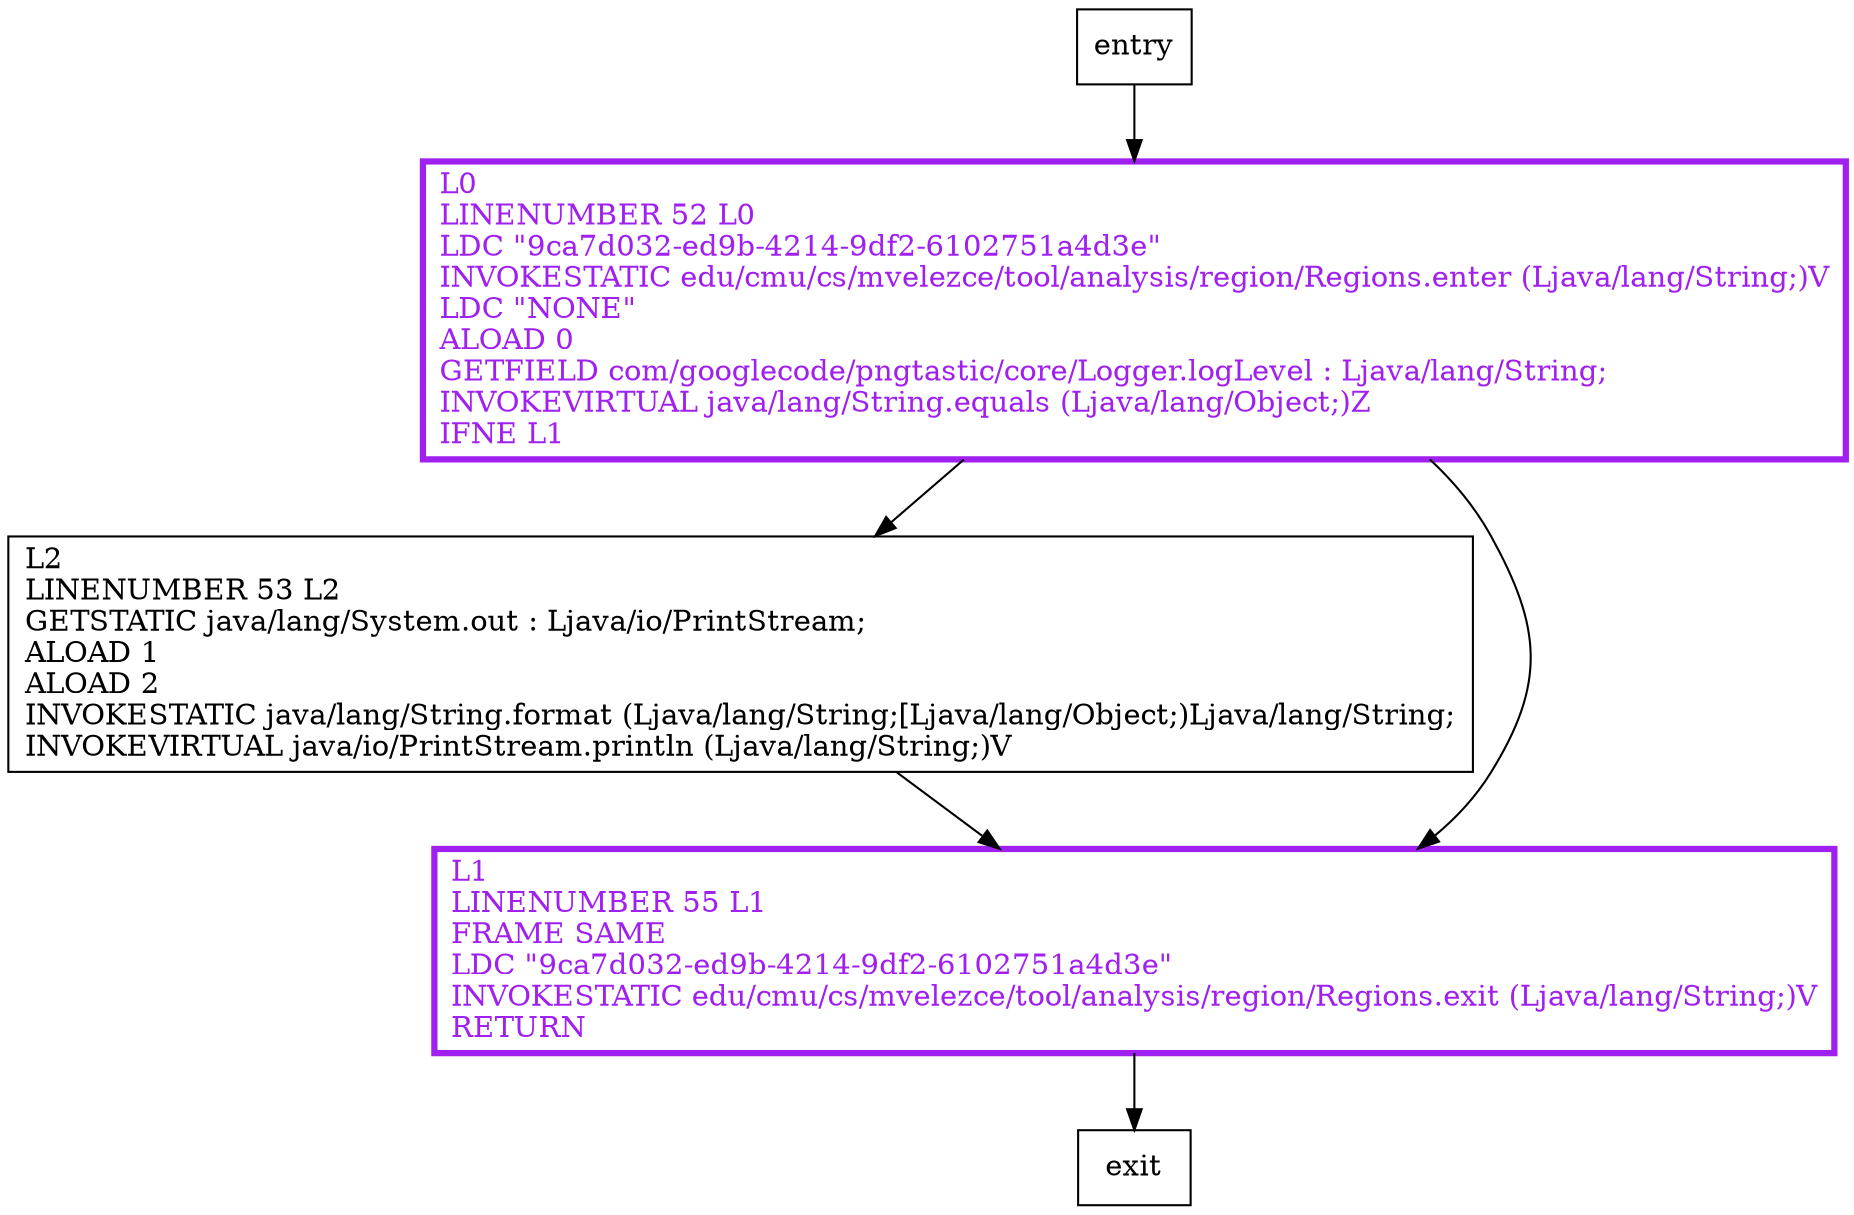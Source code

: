digraph error {
node [shape=record];
513700442 [label="L2\lLINENUMBER 53 L2\lGETSTATIC java/lang/System.out : Ljava/io/PrintStream;\lALOAD 1\lALOAD 2\lINVOKESTATIC java/lang/String.format (Ljava/lang/String;[Ljava/lang/Object;)Ljava/lang/String;\lINVOKEVIRTUAL java/io/PrintStream.println (Ljava/lang/String;)V\l"];
1500608548 [label="L0\lLINENUMBER 52 L0\lLDC \"9ca7d032-ed9b-4214-9df2-6102751a4d3e\"\lINVOKESTATIC edu/cmu/cs/mvelezce/tool/analysis/region/Regions.enter (Ljava/lang/String;)V\lLDC \"NONE\"\lALOAD 0\lGETFIELD com/googlecode/pngtastic/core/Logger.logLevel : Ljava/lang/String;\lINVOKEVIRTUAL java/lang/String.equals (Ljava/lang/Object;)Z\lIFNE L1\l"];
341853399 [label="L1\lLINENUMBER 55 L1\lFRAME SAME\lLDC \"9ca7d032-ed9b-4214-9df2-6102751a4d3e\"\lINVOKESTATIC edu/cmu/cs/mvelezce/tool/analysis/region/Regions.exit (Ljava/lang/String;)V\lRETURN\l"];
entry;
exit;
entry -> 1500608548;
513700442 -> 341853399;
1500608548 -> 513700442;
1500608548 -> 341853399;
341853399 -> exit;
1500608548[fontcolor="purple", penwidth=3, color="purple"];
341853399[fontcolor="purple", penwidth=3, color="purple"];
}
